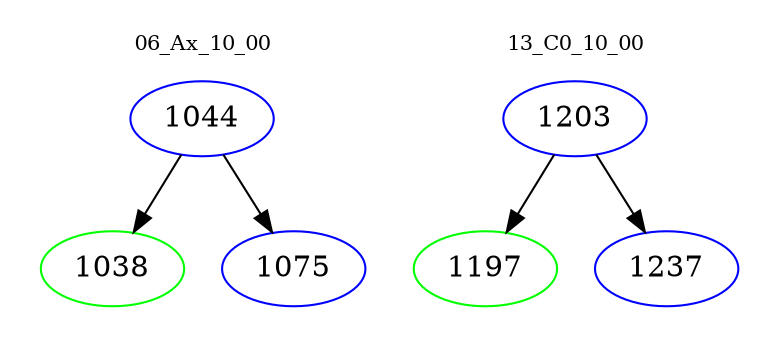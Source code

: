 digraph{
subgraph cluster_0 {
color = white
label = "06_Ax_10_00";
fontsize=10;
T0_1044 [label="1044", color="blue"]
T0_1044 -> T0_1038 [color="black"]
T0_1038 [label="1038", color="green"]
T0_1044 -> T0_1075 [color="black"]
T0_1075 [label="1075", color="blue"]
}
subgraph cluster_1 {
color = white
label = "13_C0_10_00";
fontsize=10;
T1_1203 [label="1203", color="blue"]
T1_1203 -> T1_1197 [color="black"]
T1_1197 [label="1197", color="green"]
T1_1203 -> T1_1237 [color="black"]
T1_1237 [label="1237", color="blue"]
}
}
